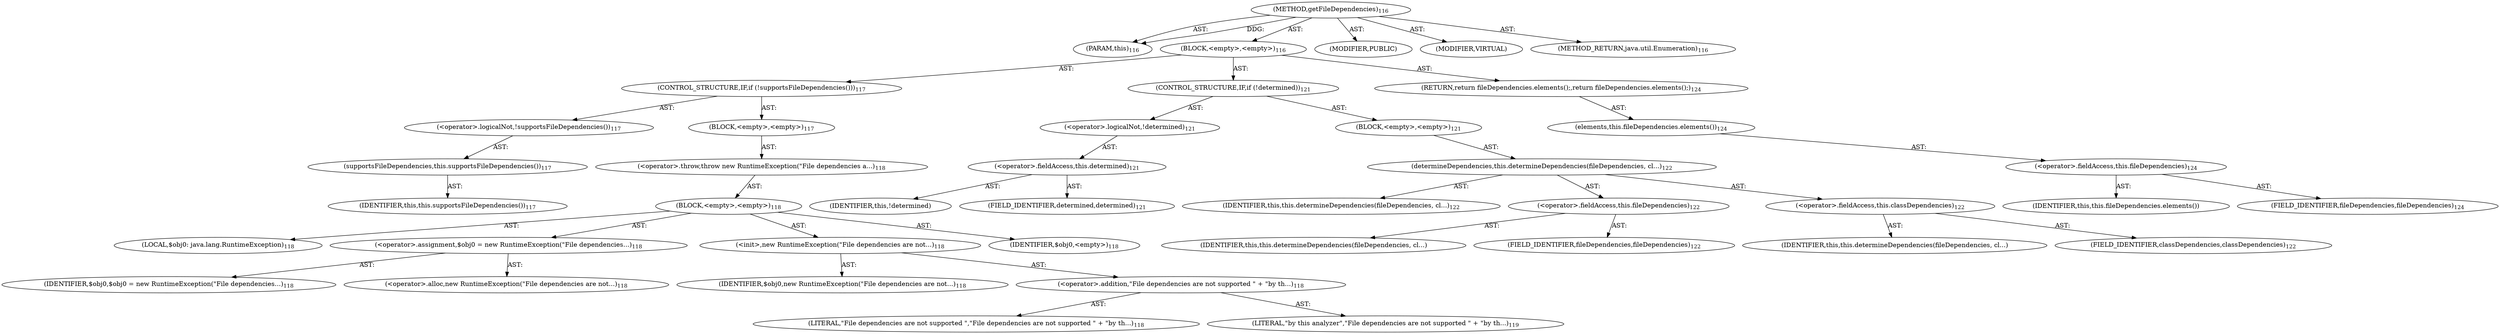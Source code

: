 digraph "getFileDependencies" {  
"111669149698" [label = <(METHOD,getFileDependencies)<SUB>116</SUB>> ]
"115964116993" [label = <(PARAM,this)<SUB>116</SUB>> ]
"25769803778" [label = <(BLOCK,&lt;empty&gt;,&lt;empty&gt;)<SUB>116</SUB>> ]
"47244640256" [label = <(CONTROL_STRUCTURE,IF,if (!supportsFileDependencies()))<SUB>117</SUB>> ]
"30064771094" [label = <(&lt;operator&gt;.logicalNot,!supportsFileDependencies())<SUB>117</SUB>> ]
"30064771095" [label = <(supportsFileDependencies,this.supportsFileDependencies())<SUB>117</SUB>> ]
"68719476737" [label = <(IDENTIFIER,this,this.supportsFileDependencies())<SUB>117</SUB>> ]
"25769803779" [label = <(BLOCK,&lt;empty&gt;,&lt;empty&gt;)<SUB>117</SUB>> ]
"30064771096" [label = <(&lt;operator&gt;.throw,throw new RuntimeException(&quot;File dependencies a...)<SUB>118</SUB>> ]
"25769803780" [label = <(BLOCK,&lt;empty&gt;,&lt;empty&gt;)<SUB>118</SUB>> ]
"94489280512" [label = <(LOCAL,$obj0: java.lang.RuntimeException)<SUB>118</SUB>> ]
"30064771097" [label = <(&lt;operator&gt;.assignment,$obj0 = new RuntimeException(&quot;File dependencies...)<SUB>118</SUB>> ]
"68719476756" [label = <(IDENTIFIER,$obj0,$obj0 = new RuntimeException(&quot;File dependencies...)<SUB>118</SUB>> ]
"30064771098" [label = <(&lt;operator&gt;.alloc,new RuntimeException(&quot;File dependencies are not...)<SUB>118</SUB>> ]
"30064771099" [label = <(&lt;init&gt;,new RuntimeException(&quot;File dependencies are not...)<SUB>118</SUB>> ]
"68719476757" [label = <(IDENTIFIER,$obj0,new RuntimeException(&quot;File dependencies are not...)<SUB>118</SUB>> ]
"30064771100" [label = <(&lt;operator&gt;.addition,&quot;File dependencies are not supported &quot; + &quot;by th...)<SUB>118</SUB>> ]
"90194313220" [label = <(LITERAL,&quot;File dependencies are not supported &quot;,&quot;File dependencies are not supported &quot; + &quot;by th...)<SUB>118</SUB>> ]
"90194313221" [label = <(LITERAL,&quot;by this analyzer&quot;,&quot;File dependencies are not supported &quot; + &quot;by th...)<SUB>119</SUB>> ]
"68719476758" [label = <(IDENTIFIER,$obj0,&lt;empty&gt;)<SUB>118</SUB>> ]
"47244640257" [label = <(CONTROL_STRUCTURE,IF,if (!determined))<SUB>121</SUB>> ]
"30064771101" [label = <(&lt;operator&gt;.logicalNot,!determined)<SUB>121</SUB>> ]
"30064771102" [label = <(&lt;operator&gt;.fieldAccess,this.determined)<SUB>121</SUB>> ]
"68719476759" [label = <(IDENTIFIER,this,!determined)> ]
"55834574857" [label = <(FIELD_IDENTIFIER,determined,determined)<SUB>121</SUB>> ]
"25769803781" [label = <(BLOCK,&lt;empty&gt;,&lt;empty&gt;)<SUB>121</SUB>> ]
"30064771103" [label = <(determineDependencies,this.determineDependencies(fileDependencies, cl...)<SUB>122</SUB>> ]
"68719476738" [label = <(IDENTIFIER,this,this.determineDependencies(fileDependencies, cl...)<SUB>122</SUB>> ]
"30064771104" [label = <(&lt;operator&gt;.fieldAccess,this.fileDependencies)<SUB>122</SUB>> ]
"68719476760" [label = <(IDENTIFIER,this,this.determineDependencies(fileDependencies, cl...)> ]
"55834574858" [label = <(FIELD_IDENTIFIER,fileDependencies,fileDependencies)<SUB>122</SUB>> ]
"30064771105" [label = <(&lt;operator&gt;.fieldAccess,this.classDependencies)<SUB>122</SUB>> ]
"68719476761" [label = <(IDENTIFIER,this,this.determineDependencies(fileDependencies, cl...)> ]
"55834574859" [label = <(FIELD_IDENTIFIER,classDependencies,classDependencies)<SUB>122</SUB>> ]
"146028888064" [label = <(RETURN,return fileDependencies.elements();,return fileDependencies.elements();)<SUB>124</SUB>> ]
"30064771106" [label = <(elements,this.fileDependencies.elements())<SUB>124</SUB>> ]
"30064771107" [label = <(&lt;operator&gt;.fieldAccess,this.fileDependencies)<SUB>124</SUB>> ]
"68719476762" [label = <(IDENTIFIER,this,this.fileDependencies.elements())> ]
"55834574860" [label = <(FIELD_IDENTIFIER,fileDependencies,fileDependencies)<SUB>124</SUB>> ]
"133143986189" [label = <(MODIFIER,PUBLIC)> ]
"133143986190" [label = <(MODIFIER,VIRTUAL)> ]
"128849018882" [label = <(METHOD_RETURN,java.util.Enumeration)<SUB>116</SUB>> ]
  "111669149698" -> "115964116993"  [ label = "AST: "] 
  "111669149698" -> "25769803778"  [ label = "AST: "] 
  "111669149698" -> "133143986189"  [ label = "AST: "] 
  "111669149698" -> "133143986190"  [ label = "AST: "] 
  "111669149698" -> "128849018882"  [ label = "AST: "] 
  "25769803778" -> "47244640256"  [ label = "AST: "] 
  "25769803778" -> "47244640257"  [ label = "AST: "] 
  "25769803778" -> "146028888064"  [ label = "AST: "] 
  "47244640256" -> "30064771094"  [ label = "AST: "] 
  "47244640256" -> "25769803779"  [ label = "AST: "] 
  "30064771094" -> "30064771095"  [ label = "AST: "] 
  "30064771095" -> "68719476737"  [ label = "AST: "] 
  "25769803779" -> "30064771096"  [ label = "AST: "] 
  "30064771096" -> "25769803780"  [ label = "AST: "] 
  "25769803780" -> "94489280512"  [ label = "AST: "] 
  "25769803780" -> "30064771097"  [ label = "AST: "] 
  "25769803780" -> "30064771099"  [ label = "AST: "] 
  "25769803780" -> "68719476758"  [ label = "AST: "] 
  "30064771097" -> "68719476756"  [ label = "AST: "] 
  "30064771097" -> "30064771098"  [ label = "AST: "] 
  "30064771099" -> "68719476757"  [ label = "AST: "] 
  "30064771099" -> "30064771100"  [ label = "AST: "] 
  "30064771100" -> "90194313220"  [ label = "AST: "] 
  "30064771100" -> "90194313221"  [ label = "AST: "] 
  "47244640257" -> "30064771101"  [ label = "AST: "] 
  "47244640257" -> "25769803781"  [ label = "AST: "] 
  "30064771101" -> "30064771102"  [ label = "AST: "] 
  "30064771102" -> "68719476759"  [ label = "AST: "] 
  "30064771102" -> "55834574857"  [ label = "AST: "] 
  "25769803781" -> "30064771103"  [ label = "AST: "] 
  "30064771103" -> "68719476738"  [ label = "AST: "] 
  "30064771103" -> "30064771104"  [ label = "AST: "] 
  "30064771103" -> "30064771105"  [ label = "AST: "] 
  "30064771104" -> "68719476760"  [ label = "AST: "] 
  "30064771104" -> "55834574858"  [ label = "AST: "] 
  "30064771105" -> "68719476761"  [ label = "AST: "] 
  "30064771105" -> "55834574859"  [ label = "AST: "] 
  "146028888064" -> "30064771106"  [ label = "AST: "] 
  "30064771106" -> "30064771107"  [ label = "AST: "] 
  "30064771107" -> "68719476762"  [ label = "AST: "] 
  "30064771107" -> "55834574860"  [ label = "AST: "] 
  "111669149698" -> "115964116993"  [ label = "DDG: "] 
}

